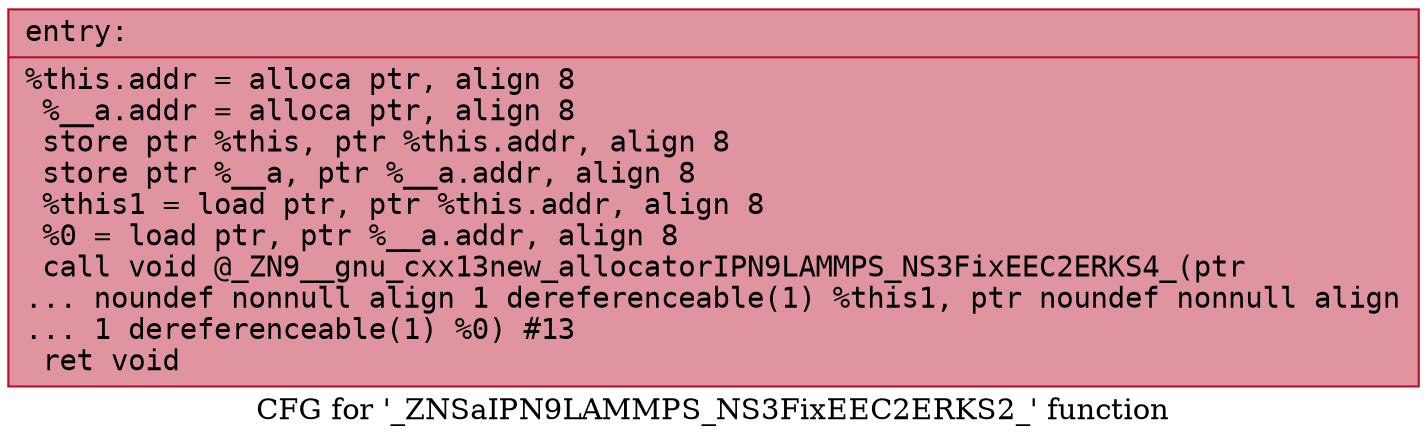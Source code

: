 digraph "CFG for '_ZNSaIPN9LAMMPS_NS3FixEEC2ERKS2_' function" {
	label="CFG for '_ZNSaIPN9LAMMPS_NS3FixEEC2ERKS2_' function";

	Node0x561f16525340 [shape=record,color="#b70d28ff", style=filled, fillcolor="#b70d2870" fontname="Courier",label="{entry:\l|  %this.addr = alloca ptr, align 8\l  %__a.addr = alloca ptr, align 8\l  store ptr %this, ptr %this.addr, align 8\l  store ptr %__a, ptr %__a.addr, align 8\l  %this1 = load ptr, ptr %this.addr, align 8\l  %0 = load ptr, ptr %__a.addr, align 8\l  call void @_ZN9__gnu_cxx13new_allocatorIPN9LAMMPS_NS3FixEEC2ERKS4_(ptr\l... noundef nonnull align 1 dereferenceable(1) %this1, ptr noundef nonnull align\l... 1 dereferenceable(1) %0) #13\l  ret void\l}"];
}
